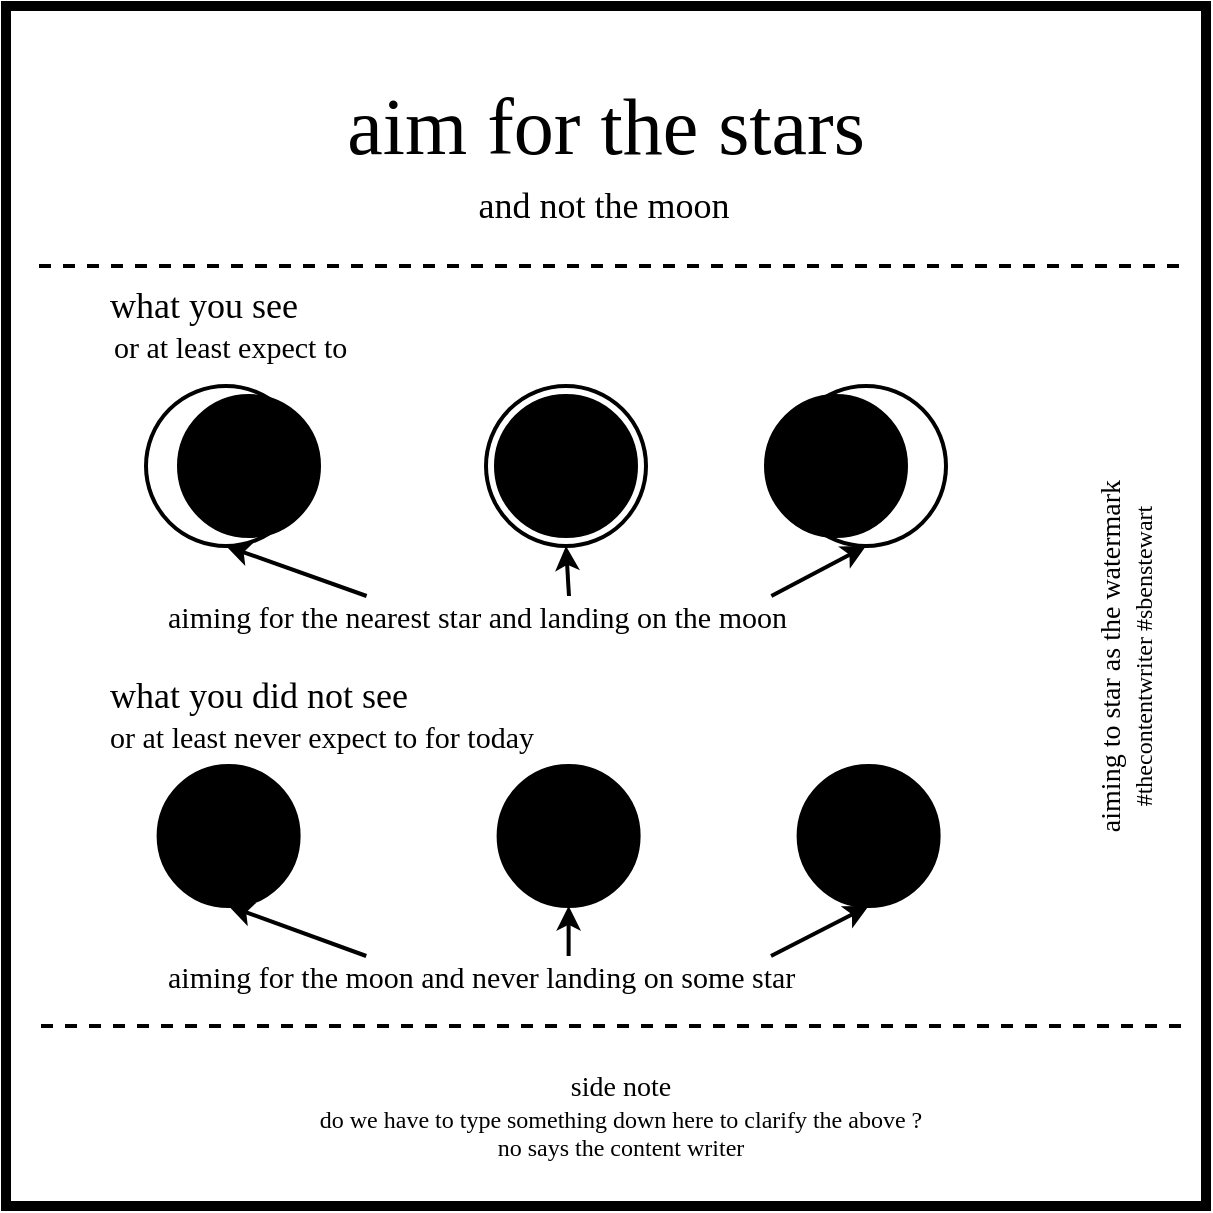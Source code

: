 <mxfile version="12.4.3" type="device" pages="1"><diagram id="dX7Dphyso45SB9-RoEhv" name="Page-1"><mxGraphModel dx="741" dy="523" grid="1" gridSize="10" guides="1" tooltips="1" connect="1" arrows="1" fold="1" page="1" pageScale="1" pageWidth="827" pageHeight="1169" math="0" shadow="0"><root><mxCell id="0"/><mxCell id="1" parent="0"/><mxCell id="nfxZPmU7g6QgWNAvG-ER-2" value="" style="whiteSpace=wrap;html=1;aspect=fixed;strokeWidth=5;" parent="1" vertex="1"><mxGeometry x="210" y="80" width="600" height="600" as="geometry"/></mxCell><mxCell id="8b6ggLF4gSHIukh4vJdm-18" value="&lt;font face=&quot;xkcd&quot;&gt;&lt;span style=&quot;font-size: 40px&quot;&gt;aim for the stars&lt;/span&gt;&lt;br&gt;&lt;/font&gt;" style="text;html=1;strokeColor=none;fillColor=none;align=center;verticalAlign=middle;whiteSpace=wrap;rounded=0;" parent="1" vertex="1"><mxGeometry x="300" y="130" width="420" height="20" as="geometry"/></mxCell><mxCell id="8b6ggLF4gSHIukh4vJdm-24" value="&lt;font face=&quot;xkcd&quot;&gt;&lt;span style=&quot;font-size: 18px&quot;&gt;and not the moon&lt;/span&gt;&lt;br&gt;&lt;/font&gt;" style="text;html=1;strokeColor=none;fillColor=none;align=center;verticalAlign=middle;whiteSpace=wrap;rounded=0;" parent="1" vertex="1"><mxGeometry x="269" y="170" width="480" height="20" as="geometry"/></mxCell><mxCell id="8b6ggLF4gSHIukh4vJdm-30" value="" style="endArrow=none;dashed=1;html=1;strokeWidth=2;" parent="1" edge="1"><mxGeometry width="50" height="50" relative="1" as="geometry"><mxPoint x="796.5" y="210" as="sourcePoint"/><mxPoint x="221.5" y="210" as="targetPoint"/></mxGeometry></mxCell><mxCell id="k-dpR7HA_-HZ3Fbqk2lw-16" value="" style="endArrow=none;dashed=1;html=1;strokeWidth=2;" parent="1" edge="1"><mxGeometry width="50" height="50" relative="1" as="geometry"><mxPoint x="797.5" y="590" as="sourcePoint"/><mxPoint x="222.5" y="590" as="targetPoint"/></mxGeometry></mxCell><mxCell id="k-dpR7HA_-HZ3Fbqk2lw-17" value="&lt;font face=&quot;xkcd&quot;&gt;&lt;span style=&quot;font-size: 14px&quot;&gt;side note&lt;br&gt;&lt;/span&gt;&lt;/font&gt;&lt;font face=&quot;xkcd&quot;&gt;do we have to type something down here to clarify the above ?&lt;br&gt;no says the content writer&lt;br&gt;&lt;/font&gt;" style="text;html=1;strokeColor=none;fillColor=none;align=center;verticalAlign=middle;whiteSpace=wrap;rounded=0;" parent="1" vertex="1"><mxGeometry x="315" y="600" width="405" height="70" as="geometry"/></mxCell><mxCell id="euaHSMH8fYii958cPEId-22" style="edgeStyle=orthogonalEdgeStyle;rounded=0;orthogonalLoop=1;jettySize=auto;html=1;exitX=0.5;exitY=1;exitDx=0;exitDy=0;strokeWidth=2;" parent="1" edge="1"><mxGeometry relative="1" as="geometry"><mxPoint x="661" y="451" as="sourcePoint"/><mxPoint x="661" y="451" as="targetPoint"/></mxGeometry></mxCell><mxCell id="pKVuHFSoDqtFi99w7tCS-15" value="&lt;font face=&quot;xkcd&quot;&gt;&lt;span style=&quot;font-size: 14px&quot;&gt;aiming to star as the watermark&lt;br&gt;&lt;/span&gt;#thecontentwriter #sbenstewart&lt;br&gt;&lt;/font&gt;" style="text;html=1;strokeColor=none;fillColor=none;align=center;verticalAlign=middle;whiteSpace=wrap;rounded=0;rotation=-90;" parent="1" vertex="1"><mxGeometry x="625" y="395" width="290" height="20" as="geometry"/></mxCell><mxCell id="TsF0F8988mKHhvK-DCjH-2" value="what you see" style="text;html=1;strokeColor=none;fillColor=none;align=left;verticalAlign=middle;whiteSpace=wrap;rounded=0;fontFamily=xkcd;fontSize=18;" parent="1" vertex="1"><mxGeometry x="260" y="220" width="140" height="20" as="geometry"/></mxCell><mxCell id="C1j16ucSOcGsc7sWSacM-1" value="" style="ellipse;whiteSpace=wrap;html=1;aspect=fixed;strokeWidth=2;" vertex="1" parent="1"><mxGeometry x="280" y="270" width="80" height="80" as="geometry"/></mxCell><mxCell id="C1j16ucSOcGsc7sWSacM-2" value="" style="ellipse;whiteSpace=wrap;html=1;aspect=fixed;strokeWidth=2;" vertex="1" parent="1"><mxGeometry x="450" y="270" width="80" height="80" as="geometry"/></mxCell><mxCell id="C1j16ucSOcGsc7sWSacM-3" value="" style="ellipse;whiteSpace=wrap;html=1;aspect=fixed;strokeWidth=2;" vertex="1" parent="1"><mxGeometry x="600" y="270" width="80" height="80" as="geometry"/></mxCell><mxCell id="C1j16ucSOcGsc7sWSacM-4" value="" style="ellipse;whiteSpace=wrap;html=1;aspect=fixed;strokeWidth=2;fillColor=#000000;" vertex="1" parent="1"><mxGeometry x="296.5" y="275" width="70" height="70" as="geometry"/></mxCell><mxCell id="C1j16ucSOcGsc7sWSacM-5" value="" style="ellipse;whiteSpace=wrap;html=1;aspect=fixed;strokeWidth=2;fillColor=#000000;" vertex="1" parent="1"><mxGeometry x="455" y="275" width="70" height="70" as="geometry"/></mxCell><mxCell id="C1j16ucSOcGsc7sWSacM-6" value="" style="ellipse;whiteSpace=wrap;html=1;aspect=fixed;strokeWidth=2;fillColor=#000000;" vertex="1" parent="1"><mxGeometry x="590" y="275" width="70" height="70" as="geometry"/></mxCell><mxCell id="C1j16ucSOcGsc7sWSacM-7" value="" style="ellipse;whiteSpace=wrap;html=1;aspect=fixed;strokeWidth=2;fillColor=#000000;" vertex="1" parent="1"><mxGeometry x="286.31" y="460" width="70" height="70" as="geometry"/></mxCell><mxCell id="C1j16ucSOcGsc7sWSacM-8" value="" style="ellipse;whiteSpace=wrap;html=1;aspect=fixed;strokeWidth=2;fillColor=#000000;" vertex="1" parent="1"><mxGeometry x="456.31" y="460" width="70" height="70" as="geometry"/></mxCell><mxCell id="C1j16ucSOcGsc7sWSacM-9" value="" style="ellipse;whiteSpace=wrap;html=1;aspect=fixed;strokeWidth=2;fillColor=#000000;" vertex="1" parent="1"><mxGeometry x="606.31" y="460" width="70" height="70" as="geometry"/></mxCell><mxCell id="C1j16ucSOcGsc7sWSacM-10" value="what you did not see" style="text;html=1;strokeColor=none;fillColor=none;align=left;verticalAlign=middle;whiteSpace=wrap;rounded=0;fontFamily=xkcd;fontSize=18;" vertex="1" parent="1"><mxGeometry x="260" y="415" width="230" height="20" as="geometry"/></mxCell><mxCell id="C1j16ucSOcGsc7sWSacM-11" value="or at least expect to&amp;nbsp;" style="text;html=1;strokeColor=none;fillColor=none;align=left;verticalAlign=middle;whiteSpace=wrap;rounded=0;fontFamily=xkcd;fontSize=15;" vertex="1" parent="1"><mxGeometry x="261.5" y="240" width="298.5" height="20" as="geometry"/></mxCell><mxCell id="C1j16ucSOcGsc7sWSacM-12" value="aiming for the nearest star and landing on the moon" style="text;html=1;strokeColor=none;fillColor=none;align=left;verticalAlign=middle;whiteSpace=wrap;rounded=0;fontFamily=xkcd;fontSize=15;" vertex="1" parent="1"><mxGeometry x="289.12" y="375" width="404.75" height="20" as="geometry"/></mxCell><mxCell id="C1j16ucSOcGsc7sWSacM-13" value="" style="endArrow=classic;html=1;fontSize=15;strokeWidth=2;exitX=0.25;exitY=0;exitDx=0;exitDy=0;entryX=0.5;entryY=1;entryDx=0;entryDy=0;" edge="1" parent="1" source="C1j16ucSOcGsc7sWSacM-12" target="C1j16ucSOcGsc7sWSacM-1"><mxGeometry width="50" height="50" relative="1" as="geometry"><mxPoint x="210" y="760" as="sourcePoint"/><mxPoint x="320" y="370" as="targetPoint"/></mxGeometry></mxCell><mxCell id="C1j16ucSOcGsc7sWSacM-14" value="" style="endArrow=classic;html=1;fontSize=15;strokeWidth=2;exitX=0.5;exitY=0;exitDx=0;exitDy=0;entryX=0.5;entryY=1;entryDx=0;entryDy=0;" edge="1" parent="1" source="C1j16ucSOcGsc7sWSacM-12" target="C1j16ucSOcGsc7sWSacM-2"><mxGeometry width="50" height="50" relative="1" as="geometry"><mxPoint x="418.817" y="405" as="sourcePoint"/><mxPoint x="330" y="380" as="targetPoint"/></mxGeometry></mxCell><mxCell id="C1j16ucSOcGsc7sWSacM-15" value="" style="endArrow=classic;html=1;fontSize=15;strokeWidth=2;exitX=0.75;exitY=0;exitDx=0;exitDy=0;entryX=0.5;entryY=1;entryDx=0;entryDy=0;" edge="1" parent="1" source="C1j16ucSOcGsc7sWSacM-12" target="C1j16ucSOcGsc7sWSacM-3"><mxGeometry width="50" height="50" relative="1" as="geometry"><mxPoint x="520.005" y="405" as="sourcePoint"/><mxPoint x="500" y="380" as="targetPoint"/></mxGeometry></mxCell><mxCell id="C1j16ucSOcGsc7sWSacM-16" value="aiming for the moon and never landing on some star" style="text;html=1;strokeColor=none;fillColor=none;align=left;verticalAlign=middle;whiteSpace=wrap;rounded=0;fontFamily=xkcd;fontSize=15;" vertex="1" parent="1"><mxGeometry x="288.94" y="555" width="404.75" height="20" as="geometry"/></mxCell><mxCell id="C1j16ucSOcGsc7sWSacM-17" value="" style="endArrow=classic;html=1;strokeWidth=2;fontSize=15;entryX=0.5;entryY=1;entryDx=0;entryDy=0;exitX=0.25;exitY=0;exitDx=0;exitDy=0;" edge="1" parent="1" source="C1j16ucSOcGsc7sWSacM-16" target="C1j16ucSOcGsc7sWSacM-7"><mxGeometry width="50" height="50" relative="1" as="geometry"><mxPoint x="150" y="610" as="sourcePoint"/><mxPoint x="200" y="560" as="targetPoint"/></mxGeometry></mxCell><mxCell id="C1j16ucSOcGsc7sWSacM-18" value="" style="endArrow=classic;html=1;strokeWidth=2;fontSize=15;entryX=0.5;entryY=1;entryDx=0;entryDy=0;exitX=0.5;exitY=0;exitDx=0;exitDy=0;" edge="1" parent="1" source="C1j16ucSOcGsc7sWSacM-16" target="C1j16ucSOcGsc7sWSacM-8"><mxGeometry width="50" height="50" relative="1" as="geometry"><mxPoint x="426.437" y="570" as="sourcePoint"/><mxPoint x="331.5" y="555" as="targetPoint"/></mxGeometry></mxCell><mxCell id="C1j16ucSOcGsc7sWSacM-19" value="" style="endArrow=classic;html=1;strokeWidth=2;fontSize=15;entryX=0.5;entryY=1;entryDx=0;entryDy=0;exitX=0.75;exitY=0;exitDx=0;exitDy=0;" edge="1" parent="1" source="C1j16ucSOcGsc7sWSacM-16" target="C1j16ucSOcGsc7sWSacM-9"><mxGeometry width="50" height="50" relative="1" as="geometry"><mxPoint x="527.625" y="570" as="sourcePoint"/><mxPoint x="501.5" y="555" as="targetPoint"/></mxGeometry></mxCell><mxCell id="C1j16ucSOcGsc7sWSacM-20" value="or at least never expect to for today" style="text;html=1;strokeColor=none;fillColor=none;align=left;verticalAlign=middle;whiteSpace=wrap;rounded=0;fontFamily=xkcd;fontSize=15;" vertex="1" parent="1"><mxGeometry x="260" y="435" width="340" height="20" as="geometry"/></mxCell></root></mxGraphModel></diagram></mxfile>